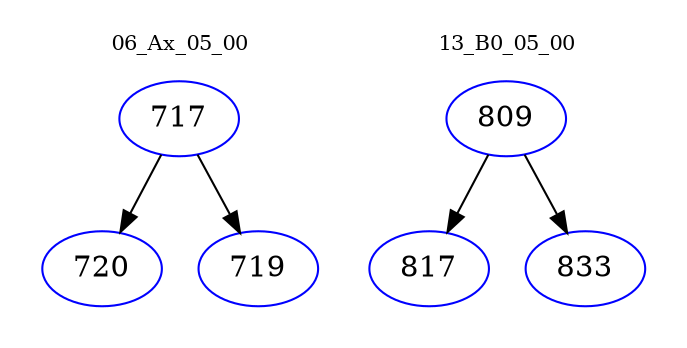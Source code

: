 digraph{
subgraph cluster_0 {
color = white
label = "06_Ax_05_00";
fontsize=10;
T0_717 [label="717", color="blue"]
T0_717 -> T0_720 [color="black"]
T0_720 [label="720", color="blue"]
T0_717 -> T0_719 [color="black"]
T0_719 [label="719", color="blue"]
}
subgraph cluster_1 {
color = white
label = "13_B0_05_00";
fontsize=10;
T1_809 [label="809", color="blue"]
T1_809 -> T1_817 [color="black"]
T1_817 [label="817", color="blue"]
T1_809 -> T1_833 [color="black"]
T1_833 [label="833", color="blue"]
}
}
